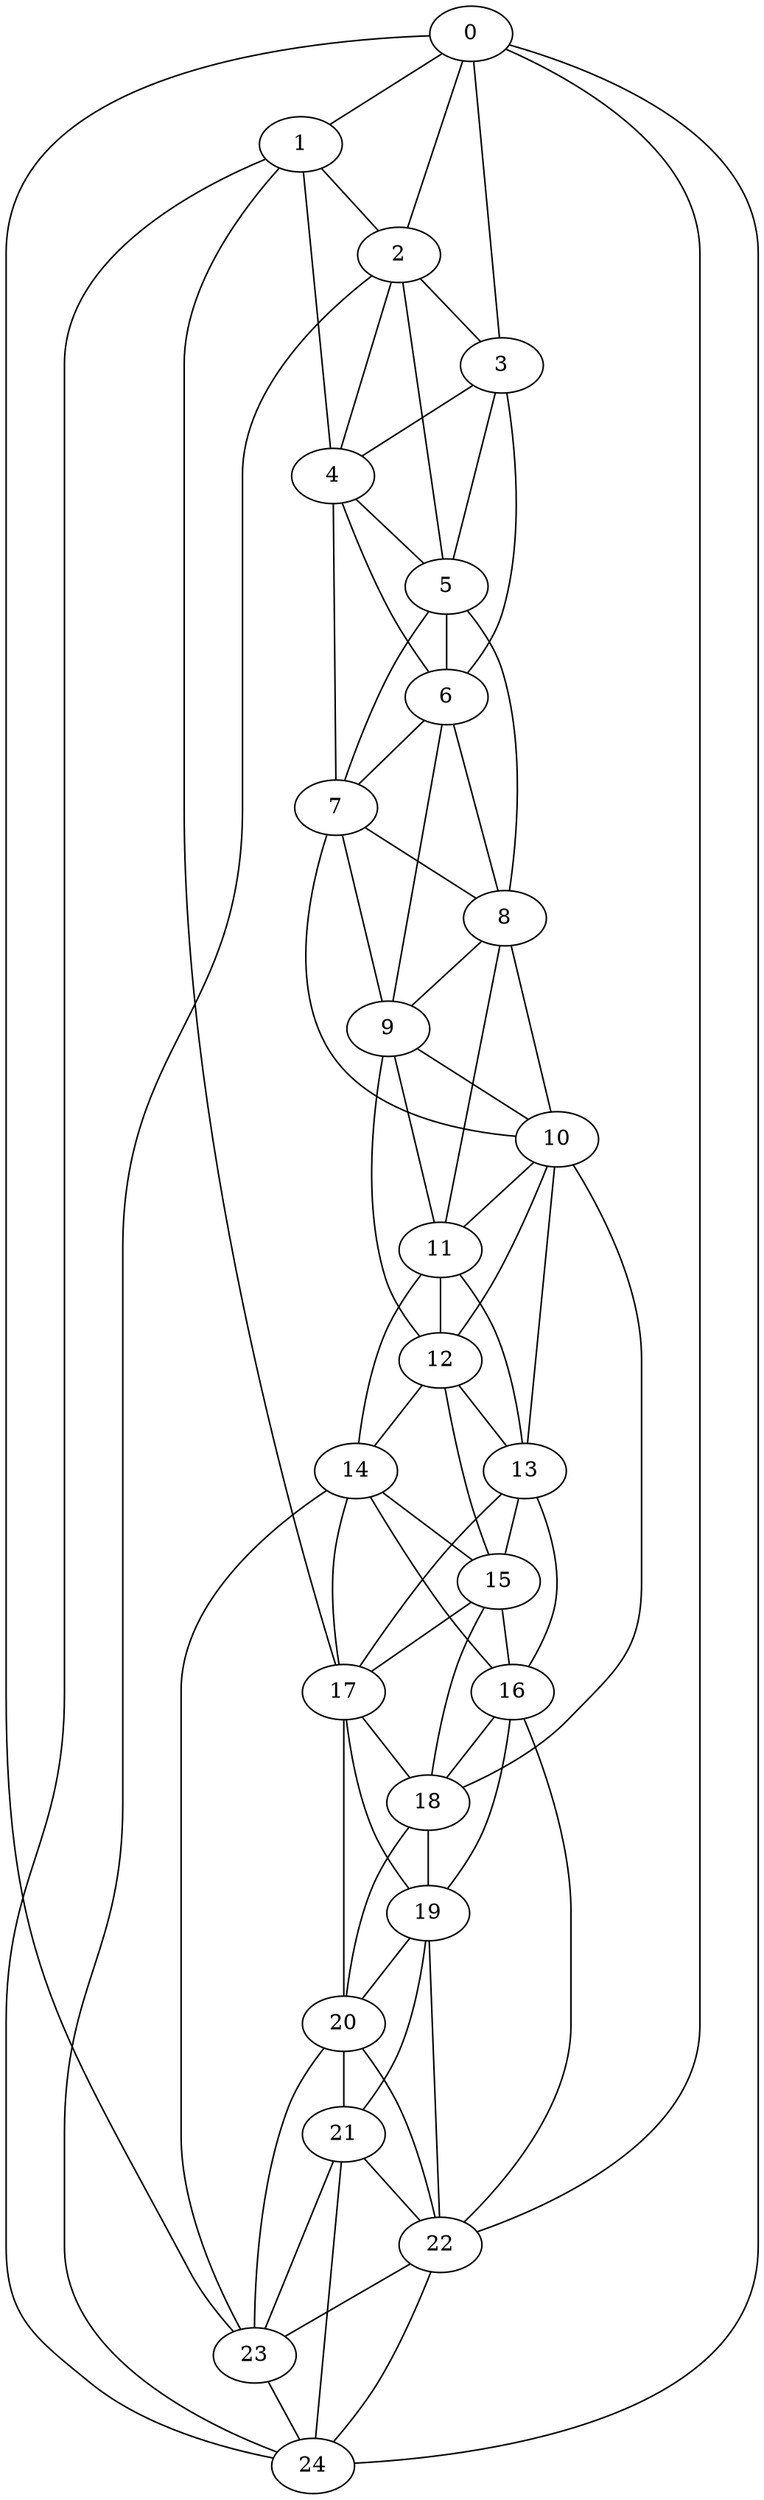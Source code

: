 strict graph "watts_strogatz_graph(25,6,0.1)" {
0;
1;
2;
3;
4;
5;
6;
7;
8;
9;
10;
11;
12;
13;
14;
15;
16;
17;
18;
19;
20;
21;
22;
23;
24;
0 -- 1  [is_available=True, prob="0.745127508519"];
0 -- 2  [is_available=True, prob="0.607583259105"];
0 -- 3  [is_available=True, prob="1.0"];
0 -- 22  [is_available=True, prob="1.0"];
0 -- 23  [is_available=True, prob="0.756220206575"];
0 -- 24  [is_available=True, prob="1.0"];
1 -- 2  [is_available=True, prob="0.634443079524"];
1 -- 4  [is_available=True, prob="1.0"];
1 -- 17  [is_available=True, prob="0.338531228077"];
1 -- 24  [is_available=True, prob="0.352982397567"];
2 -- 3  [is_available=True, prob="0.0653880201185"];
2 -- 4  [is_available=True, prob="0.982640568587"];
2 -- 5  [is_available=True, prob="0.569022046688"];
2 -- 24  [is_available=True, prob="0.156809734227"];
3 -- 4  [is_available=True, prob="0.0190730362893"];
3 -- 5  [is_available=True, prob="0.0181146261762"];
3 -- 6  [is_available=True, prob="0.795792117364"];
4 -- 5  [is_available=True, prob="0.0925970035332"];
4 -- 6  [is_available=True, prob="0.265821776234"];
4 -- 7  [is_available=True, prob="0.374053127007"];
5 -- 6  [is_available=True, prob="1.0"];
5 -- 7  [is_available=True, prob="0.698209200046"];
5 -- 8  [is_available=True, prob="0.496967916665"];
6 -- 7  [is_available=True, prob="0.844030555553"];
6 -- 8  [is_available=True, prob="0.844142856944"];
6 -- 9  [is_available=True, prob="0.919408957677"];
7 -- 8  [is_available=True, prob="0.528474571174"];
7 -- 9  [is_available=True, prob="0.454199260241"];
7 -- 10  [is_available=True, prob="0.848879382701"];
8 -- 9  [is_available=True, prob="0.00425611791496"];
8 -- 10  [is_available=True, prob="1.0"];
8 -- 11  [is_available=True, prob="0.719828565542"];
9 -- 10  [is_available=True, prob="0.825155698801"];
9 -- 11  [is_available=True, prob="1.0"];
9 -- 12  [is_available=True, prob="0.0967434055471"];
10 -- 11  [is_available=True, prob="1.0"];
10 -- 12  [is_available=True, prob="0.911737330244"];
10 -- 13  [is_available=True, prob="0.492446258416"];
10 -- 18  [is_available=True, prob="0.419336583332"];
11 -- 12  [is_available=True, prob="1.0"];
11 -- 13  [is_available=True, prob="1.0"];
11 -- 14  [is_available=True, prob="0.238581740966"];
12 -- 13  [is_available=True, prob="1.0"];
12 -- 14  [is_available=True, prob="0.100709190135"];
12 -- 15  [is_available=True, prob="1.0"];
13 -- 15  [is_available=True, prob="0.728946790527"];
13 -- 16  [is_available=True, prob="1.0"];
13 -- 17  [is_available=True, prob="0.396577807409"];
14 -- 15  [is_available=True, prob="0.910550342129"];
14 -- 16  [is_available=True, prob="0.288811509852"];
14 -- 17  [is_available=True, prob="0.0113516871356"];
14 -- 23  [is_available=True, prob="0.989455833829"];
15 -- 16  [is_available=True, prob="0.636269720916"];
15 -- 17  [is_available=True, prob="0.709300018615"];
15 -- 18  [is_available=True, prob="0.859997068281"];
16 -- 18  [is_available=True, prob="0.923944670857"];
16 -- 19  [is_available=True, prob="0.390105971513"];
16 -- 22  [is_available=True, prob="1.0"];
17 -- 18  [is_available=True, prob="0.359354680187"];
17 -- 19  [is_available=True, prob="0.0358852189911"];
17 -- 20  [is_available=True, prob="0.825969438697"];
18 -- 19  [is_available=True, prob="0.825367634123"];
18 -- 20  [is_available=True, prob="0.535359866489"];
19 -- 20  [is_available=True, prob="0.697449952731"];
19 -- 21  [is_available=True, prob="0.974184510995"];
19 -- 22  [is_available=True, prob="0.381111990584"];
20 -- 21  [is_available=True, prob="0.247160458897"];
20 -- 22  [is_available=True, prob="0.918895521353"];
20 -- 23  [is_available=True, prob="0.206824381085"];
21 -- 22  [is_available=True, prob="1.0"];
21 -- 23  [is_available=True, prob="0.822650692977"];
21 -- 24  [is_available=True, prob="1.0"];
22 -- 23  [is_available=True, prob="1.0"];
22 -- 24  [is_available=True, prob="0.93612969781"];
23 -- 24  [is_available=True, prob="0.0943324749398"];
}
